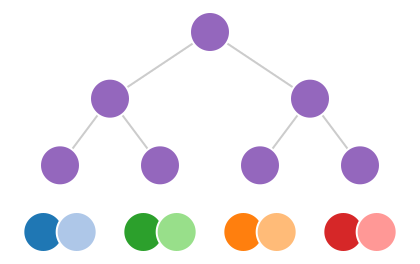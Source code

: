 {
  "$schema": "https://vega.github.io/schema/vega/v3.0.json",
  "width": 200,
  "height": 100,
  "padding": 5,

  "signals": [
    {
      "name": "nodeCutoff", "value": 100,
      "bind": {"input": "range", "min": 0, "max": 100}
    },
    {
      "name": "linkCutoff", "value": 70,
      "bind": {"input": "range", "min": 0, "max": 100}
    }
  ],

  "data": [
    {
      "name": "tree",
      "values": [
        {"id": "A", "job": "Doctor", "region": "East"},
        {"id": "B", "job": "Doctor", "region": "East"},
        {"id": "C", "job": "Lawyer", "region": "East"},
        {"id": "D", "job": "Lawyer", "region": "East"},
        {"id": "E", "job": "Doctor", "region": "West"},
        {"id": "F", "job": "Doctor", "region": "West"},
        {"id": "G", "job": "Lawyer", "region": "West"},
        {"id": "H", "job": "Lawyer", "region": "West"}
      ],
      "transform": [
        {
          "type": "nest",
          "generate": true,
          "keys": ["job", "region"]
        },
        {
          "type": "tree",
          "method": "tidy",
          "size": [{"signal": "width"}, {"signal": "height"}]
        },
        {
          "type": "filter",
          "expr": "datum.y <= nodeCutoff"
        }
      ]
    },
    {
      "name": "links",
      "source": "tree",
      "transform": [
        {
          "type": "filter",
          "expr": "datum.y <= linkCutoff"
        },
        {
          "type": "treelinks"
        },
        {
          "type": "linkpath"
        }
      ]
    }
  ],

  "scales": [
    {
      "name": "color",
      "type": "ordinal",
      "range": {"scheme": "category20"}
    }
  ],

  "marks": [
    {
      "type": "path",
      "from": {"data": "links"},
      "encode": {
        "enter": {
          "stroke": {"value": "#ccc"}
        },
        "update": {
          "path": {"field": "path"}
        }
      }
    },
    {
      "type": "symbol",
      "from": {"data": "tree"},
      "encode": {
        "enter": {
          "fill": {"scale": "color", "field": "id"},
          "stroke": {"value": "white"},
          "size": {"value": 400}
        },
        "update": {
          "x": {"field": "x"},
          "y": {"field": "y"}
        }
      }
    }
  ]
}
